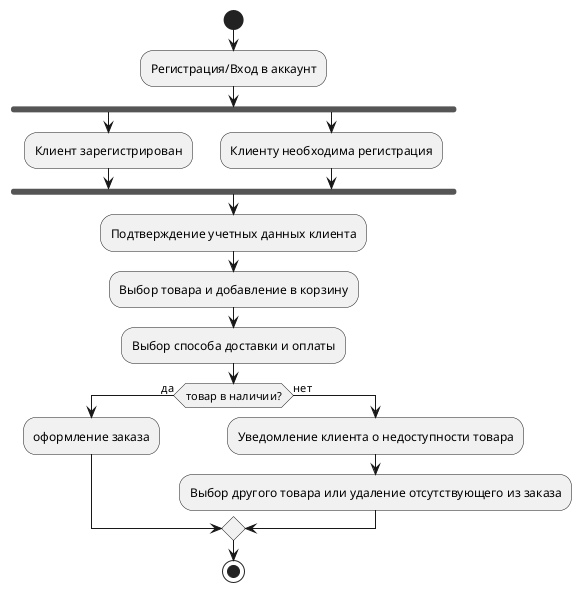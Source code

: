 @startuml And_Xor
    start
    :Регистрация/Вход в аккаунт;
    fork
      :Клиент зарегистрирован;
    fork again
      :Клиенту необходима регистрация;
      end fork
      :Подтверждение учетных данных клиента;
      :Выбор товара и добавление в корзину;
      :Выбор способа доставки и оплаты;
      if(товар в наличии?) then (да)
       :оформление заказа;
       else(нет)
       :Уведомление клиента о недоступности товара;
       :Выбор другого товара или удаление отсутствующего из заказа;
      endif
      

      
    stop
@enduml